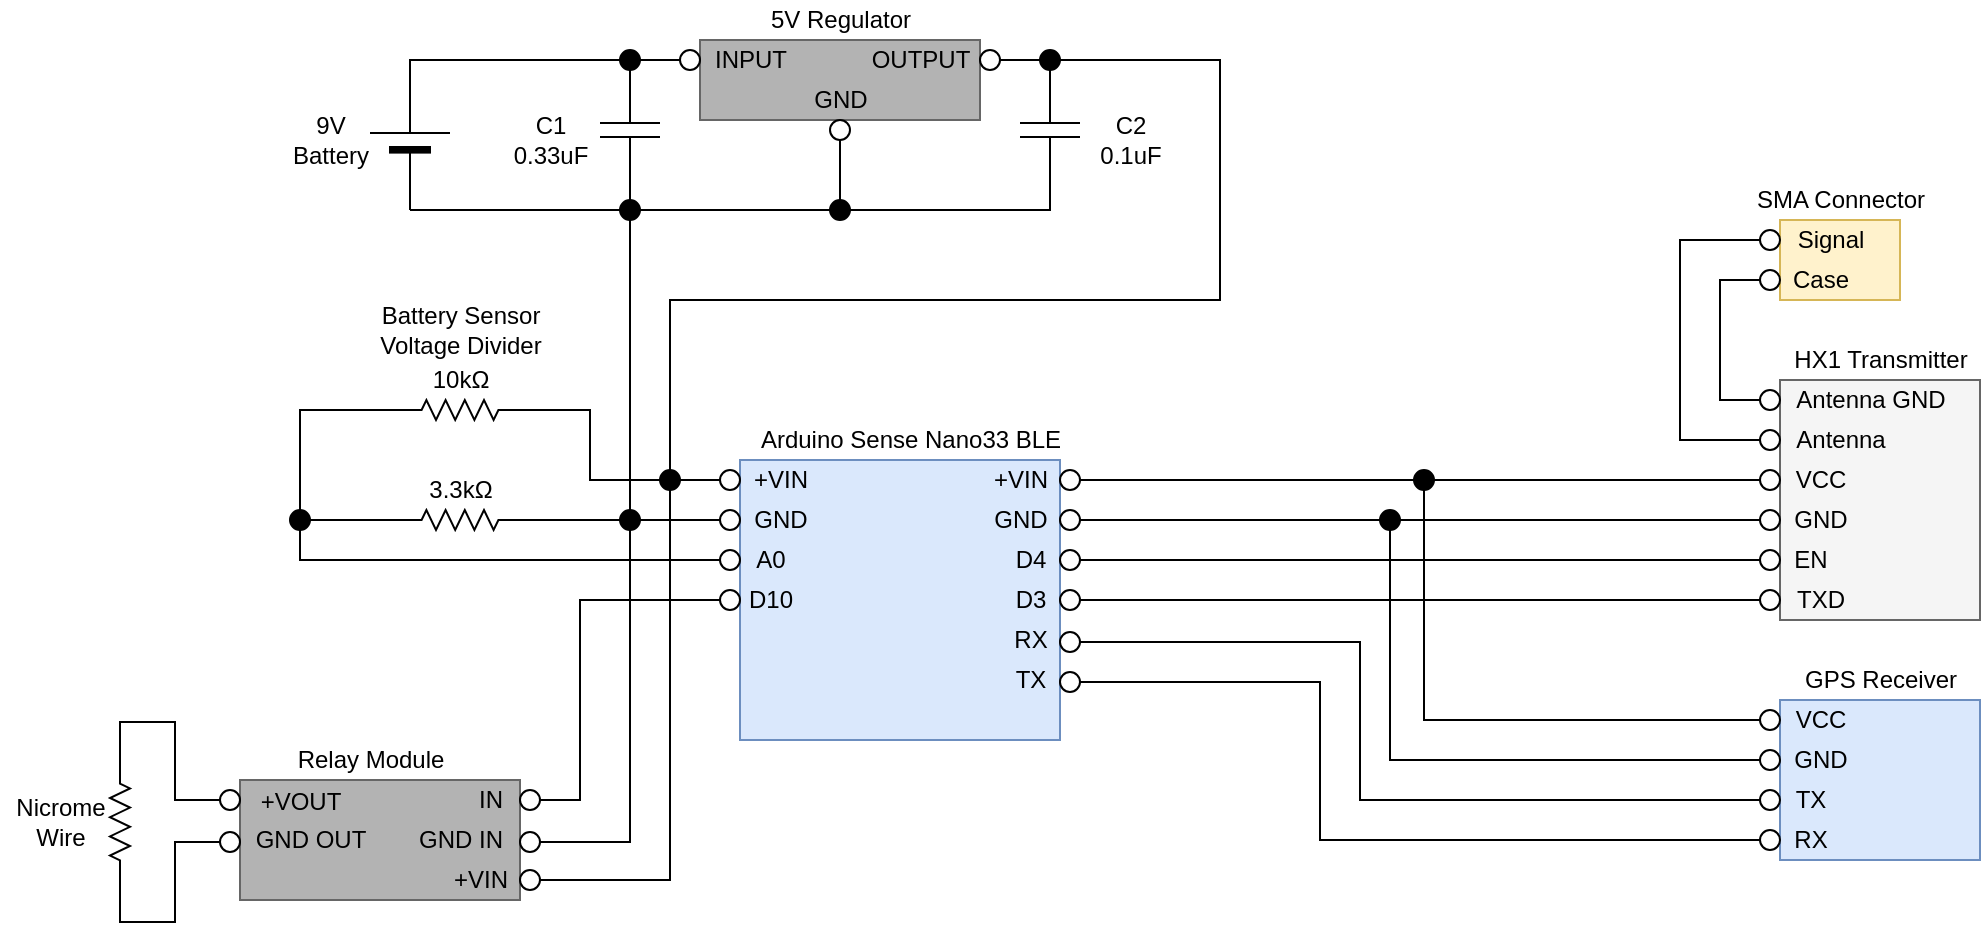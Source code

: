<mxfile version="13.9.9" type="device" pages="2"><diagram id="GUF_xH9AuJ3nF2oxKDkU" name="Arduino Pinout Diagram"><mxGraphModel dx="1426" dy="714" grid="1" gridSize="10" guides="1" tooltips="1" connect="1" arrows="1" fold="1" page="1" pageScale="1" pageWidth="1100" pageHeight="850" math="0" shadow="0"><root><mxCell id="H5tgDj_bL8NIbLLDyo32-0"/><mxCell id="H5tgDj_bL8NIbLLDyo32-1" parent="H5tgDj_bL8NIbLLDyo32-0"/><mxCell id="euFUm9zvhzopwbpW52qo-0" value="" style="whiteSpace=wrap;html=1;fillColor=#dae8fc;strokeColor=#6c8ebf;" parent="H5tgDj_bL8NIbLLDyo32-1" vertex="1"><mxGeometry x="420" y="280" width="160" height="140" as="geometry"/></mxCell><mxCell id="euFUm9zvhzopwbpW52qo-1" value="Arduino Sense Nano33 BLE" style="text;html=1;align=center;verticalAlign=middle;resizable=0;points=[];autosize=1;" parent="H5tgDj_bL8NIbLLDyo32-1" vertex="1"><mxGeometry x="420" y="260" width="170" height="20" as="geometry"/></mxCell><mxCell id="euFUm9zvhzopwbpW52qo-2" value="+VIN" style="text;html=1;align=center;verticalAlign=middle;resizable=0;points=[];autosize=1;" parent="H5tgDj_bL8NIbLLDyo32-1" vertex="1"><mxGeometry x="420" y="280" width="40" height="20" as="geometry"/></mxCell><mxCell id="euFUm9zvhzopwbpW52qo-3" value="" style="ellipse;whiteSpace=wrap;html=1;fillColor=none;" parent="H5tgDj_bL8NIbLLDyo32-1" vertex="1"><mxGeometry x="410" y="285" width="10" height="10" as="geometry"/></mxCell><mxCell id="euFUm9zvhzopwbpW52qo-4" value="GND" style="text;html=1;align=center;verticalAlign=middle;resizable=0;points=[];autosize=1;" parent="H5tgDj_bL8NIbLLDyo32-1" vertex="1"><mxGeometry x="420" y="300" width="40" height="20" as="geometry"/></mxCell><mxCell id="euFUm9zvhzopwbpW52qo-5" value="" style="ellipse;whiteSpace=wrap;html=1;fillColor=none;" parent="H5tgDj_bL8NIbLLDyo32-1" vertex="1"><mxGeometry x="410" y="305" width="10" height="10" as="geometry"/></mxCell><mxCell id="j-Q5GmbLtpDKPdYsWNEE-0" value="" style="whiteSpace=wrap;html=1;strokeColor=#666666;fontColor=#333333;fillColor=#B3B3B3;" parent="H5tgDj_bL8NIbLLDyo32-1" vertex="1"><mxGeometry x="400" y="70" width="140" height="40" as="geometry"/></mxCell><mxCell id="j-Q5GmbLtpDKPdYsWNEE-1" value="OUTPUT" style="text;html=1;align=center;verticalAlign=middle;resizable=0;points=[];autosize=1;" parent="H5tgDj_bL8NIbLLDyo32-1" vertex="1"><mxGeometry x="480" y="70" width="60" height="20" as="geometry"/></mxCell><mxCell id="j-Q5GmbLtpDKPdYsWNEE-2" value="GND" style="text;html=1;align=center;verticalAlign=middle;resizable=0;points=[];autosize=1;" parent="H5tgDj_bL8NIbLLDyo32-1" vertex="1"><mxGeometry x="450" y="90" width="40" height="20" as="geometry"/></mxCell><mxCell id="j-Q5GmbLtpDKPdYsWNEE-3" value="INPUT" style="text;html=1;align=center;verticalAlign=middle;resizable=0;points=[];autosize=1;" parent="H5tgDj_bL8NIbLLDyo32-1" vertex="1"><mxGeometry x="400" y="70" width="50" height="20" as="geometry"/></mxCell><mxCell id="j-Q5GmbLtpDKPdYsWNEE-4" value="" style="ellipse;whiteSpace=wrap;html=1;fillColor=none;" parent="H5tgDj_bL8NIbLLDyo32-1" vertex="1"><mxGeometry x="390" y="75" width="10" height="10" as="geometry"/></mxCell><mxCell id="j-Q5GmbLtpDKPdYsWNEE-21" style="edgeStyle=orthogonalEdgeStyle;orthogonalLoop=1;jettySize=auto;html=1;exitX=0.5;exitY=1;exitDx=0;exitDy=0;entryX=0.5;entryY=0;entryDx=0;entryDy=0;endArrow=none;endFill=0;" parent="H5tgDj_bL8NIbLLDyo32-1" source="j-Q5GmbLtpDKPdYsWNEE-5" target="j-Q5GmbLtpDKPdYsWNEE-18" edge="1"><mxGeometry relative="1" as="geometry"/></mxCell><mxCell id="j-Q5GmbLtpDKPdYsWNEE-5" value="" style="ellipse;whiteSpace=wrap;html=1;fillColor=none;" parent="H5tgDj_bL8NIbLLDyo32-1" vertex="1"><mxGeometry x="465" y="110" width="10" height="10" as="geometry"/></mxCell><mxCell id="j-Q5GmbLtpDKPdYsWNEE-15" style="edgeStyle=orthogonalEdgeStyle;orthogonalLoop=1;jettySize=auto;html=1;exitX=1;exitY=0.5;exitDx=0;exitDy=0;entryX=0;entryY=0.5;entryDx=0;entryDy=0;endArrow=none;endFill=0;" parent="H5tgDj_bL8NIbLLDyo32-1" source="j-Q5GmbLtpDKPdYsWNEE-6" target="j-Q5GmbLtpDKPdYsWNEE-14" edge="1"><mxGeometry relative="1" as="geometry"/></mxCell><mxCell id="j-Q5GmbLtpDKPdYsWNEE-6" value="" style="ellipse;whiteSpace=wrap;html=1;fillColor=none;" parent="H5tgDj_bL8NIbLLDyo32-1" vertex="1"><mxGeometry x="540" y="75" width="10" height="10" as="geometry"/></mxCell><mxCell id="j-Q5GmbLtpDKPdYsWNEE-7" value="5V Regulator" style="text;html=1;align=center;verticalAlign=middle;resizable=0;points=[];autosize=1;" parent="H5tgDj_bL8NIbLLDyo32-1" vertex="1"><mxGeometry x="425" y="50" width="90" height="20" as="geometry"/></mxCell><mxCell id="j-Q5GmbLtpDKPdYsWNEE-19" style="edgeStyle=orthogonalEdgeStyle;orthogonalLoop=1;jettySize=auto;html=1;exitX=0;exitY=0.5;exitDx=0;exitDy=0;exitPerimeter=0;entryX=0;entryY=0.5;entryDx=0;entryDy=0;endArrow=none;endFill=0;" parent="H5tgDj_bL8NIbLLDyo32-1" source="j-Q5GmbLtpDKPdYsWNEE-26" target="j-Q5GmbLtpDKPdYsWNEE-18" edge="1"><mxGeometry relative="1" as="geometry"><Array as="points"><mxPoint x="365" y="155"/></Array></mxGeometry></mxCell><mxCell id="j-Q5GmbLtpDKPdYsWNEE-8" value="" style="pointerEvents=1;verticalLabelPosition=bottom;shadow=0;dashed=0;align=center;html=1;verticalAlign=top;shape=mxgraph.electrical.capacitors.capacitor_1;fillColor=#000000;rotation=-90;" parent="H5tgDj_bL8NIbLLDyo32-1" vertex="1"><mxGeometry x="330" y="100" width="70" height="30" as="geometry"/></mxCell><mxCell id="j-Q5GmbLtpDKPdYsWNEE-11" style="edgeStyle=orthogonalEdgeStyle;orthogonalLoop=1;jettySize=auto;html=1;entryX=0;entryY=0.5;entryDx=0;entryDy=0;endArrow=none;endFill=0;" parent="H5tgDj_bL8NIbLLDyo32-1" source="j-Q5GmbLtpDKPdYsWNEE-9" target="j-Q5GmbLtpDKPdYsWNEE-4" edge="1"><mxGeometry relative="1" as="geometry"/></mxCell><mxCell id="j-Q5GmbLtpDKPdYsWNEE-9" value="" style="ellipse;whiteSpace=wrap;html=1;fillColor=#000000;" parent="H5tgDj_bL8NIbLLDyo32-1" vertex="1"><mxGeometry x="360" y="75" width="10" height="10" as="geometry"/></mxCell><mxCell id="j-Q5GmbLtpDKPdYsWNEE-20" style="edgeStyle=orthogonalEdgeStyle;orthogonalLoop=1;jettySize=auto;html=1;exitX=0;exitY=0.5;exitDx=0;exitDy=0;exitPerimeter=0;entryX=1;entryY=0.5;entryDx=0;entryDy=0;endArrow=none;endFill=0;rounded=0;" parent="H5tgDj_bL8NIbLLDyo32-1" source="j-Q5GmbLtpDKPdYsWNEE-13" target="j-Q5GmbLtpDKPdYsWNEE-18" edge="1"><mxGeometry relative="1" as="geometry"><Array as="points"><mxPoint x="575" y="155"/></Array></mxGeometry></mxCell><mxCell id="j-Q5GmbLtpDKPdYsWNEE-13" value="" style="pointerEvents=1;verticalLabelPosition=bottom;shadow=0;dashed=0;align=center;html=1;verticalAlign=top;shape=mxgraph.electrical.capacitors.capacitor_1;fillColor=#000000;rotation=-90;" parent="H5tgDj_bL8NIbLLDyo32-1" vertex="1"><mxGeometry x="540" y="100" width="70" height="30" as="geometry"/></mxCell><mxCell id="j-Q5GmbLtpDKPdYsWNEE-14" value="" style="ellipse;whiteSpace=wrap;html=1;fillColor=#000000;" parent="H5tgDj_bL8NIbLLDyo32-1" vertex="1"><mxGeometry x="570" y="75" width="10" height="10" as="geometry"/></mxCell><mxCell id="j-Q5GmbLtpDKPdYsWNEE-18" value="" style="ellipse;whiteSpace=wrap;html=1;fillColor=#000000;" parent="H5tgDj_bL8NIbLLDyo32-1" vertex="1"><mxGeometry x="465" y="150" width="10" height="10" as="geometry"/></mxCell><mxCell id="j-Q5GmbLtpDKPdYsWNEE-22" value="C1&lt;br&gt;0.33uF" style="text;html=1;align=center;verticalAlign=middle;resizable=0;points=[];autosize=1;" parent="H5tgDj_bL8NIbLLDyo32-1" vertex="1"><mxGeometry x="300" y="105" width="50" height="30" as="geometry"/></mxCell><mxCell id="j-Q5GmbLtpDKPdYsWNEE-23" value="C2&lt;br&gt;0.1uF" style="text;html=1;align=center;verticalAlign=middle;resizable=0;points=[];autosize=1;" parent="H5tgDj_bL8NIbLLDyo32-1" vertex="1"><mxGeometry x="590" y="105" width="50" height="30" as="geometry"/></mxCell><mxCell id="j-Q5GmbLtpDKPdYsWNEE-28" style="edgeStyle=orthogonalEdgeStyle;orthogonalLoop=1;jettySize=auto;html=1;exitX=0;exitY=0.5;exitDx=0;exitDy=0;exitPerimeter=0;entryX=0;entryY=0.5;entryDx=0;entryDy=0;endArrow=none;endFill=0;rounded=0;" parent="H5tgDj_bL8NIbLLDyo32-1" source="j-Q5GmbLtpDKPdYsWNEE-25" target="j-Q5GmbLtpDKPdYsWNEE-26" edge="1"><mxGeometry relative="1" as="geometry"><Array as="points"><mxPoint x="290" y="155"/><mxPoint x="290" y="155"/></Array></mxGeometry></mxCell><mxCell id="j-Q5GmbLtpDKPdYsWNEE-29" style="edgeStyle=orthogonalEdgeStyle;orthogonalLoop=1;jettySize=auto;html=1;exitX=1;exitY=0.5;exitDx=0;exitDy=0;exitPerimeter=0;entryX=0;entryY=0.5;entryDx=0;entryDy=0;endArrow=none;endFill=0;rounded=0;" parent="H5tgDj_bL8NIbLLDyo32-1" source="j-Q5GmbLtpDKPdYsWNEE-25" target="j-Q5GmbLtpDKPdYsWNEE-9" edge="1"><mxGeometry relative="1" as="geometry"><Array as="points"><mxPoint x="255" y="80"/></Array></mxGeometry></mxCell><mxCell id="j-Q5GmbLtpDKPdYsWNEE-25" value="" style="verticalLabelPosition=bottom;shadow=0;dashed=0;align=center;fillColor=#000000;html=1;verticalAlign=top;strokeWidth=1;shape=mxgraph.electrical.miscellaneous.monocell_battery;rotation=-90;" parent="H5tgDj_bL8NIbLLDyo32-1" vertex="1"><mxGeometry x="220" y="100" width="70" height="40" as="geometry"/></mxCell><mxCell id="j-Q5GmbLtpDKPdYsWNEE-33" style="edgeStyle=orthogonalEdgeStyle;orthogonalLoop=1;jettySize=auto;html=1;exitX=0.5;exitY=1;exitDx=0;exitDy=0;entryX=0;entryY=0.5;entryDx=0;entryDy=0;endArrow=none;endFill=0;rounded=0;" parent="H5tgDj_bL8NIbLLDyo32-1" source="j-Q5GmbLtpDKPdYsWNEE-133" target="euFUm9zvhzopwbpW52qo-5" edge="1"><mxGeometry relative="1" as="geometry"><Array as="points"><mxPoint x="365" y="310"/></Array></mxGeometry></mxCell><mxCell id="j-Q5GmbLtpDKPdYsWNEE-26" value="" style="ellipse;whiteSpace=wrap;html=1;fillColor=#000000;" parent="H5tgDj_bL8NIbLLDyo32-1" vertex="1"><mxGeometry x="360" y="150" width="10" height="10" as="geometry"/></mxCell><mxCell id="j-Q5GmbLtpDKPdYsWNEE-27" style="edgeStyle=orthogonalEdgeStyle;orthogonalLoop=1;jettySize=auto;html=1;exitX=0;exitY=0.5;exitDx=0;exitDy=0;exitPerimeter=0;entryX=0.5;entryY=0;entryDx=0;entryDy=0;endArrow=none;endFill=0;" parent="H5tgDj_bL8NIbLLDyo32-1" source="j-Q5GmbLtpDKPdYsWNEE-8" target="j-Q5GmbLtpDKPdYsWNEE-26" edge="1"><mxGeometry relative="1" as="geometry"><mxPoint x="365" y="150" as="sourcePoint"/><mxPoint x="465.0" y="155" as="targetPoint"/><Array as="points"/></mxGeometry></mxCell><mxCell id="j-Q5GmbLtpDKPdYsWNEE-30" value="9V &lt;br&gt;Battery" style="text;html=1;align=center;verticalAlign=middle;resizable=0;points=[];autosize=1;" parent="H5tgDj_bL8NIbLLDyo32-1" vertex="1"><mxGeometry x="190" y="105" width="50" height="30" as="geometry"/></mxCell><mxCell id="j-Q5GmbLtpDKPdYsWNEE-34" value="" style="whiteSpace=wrap;html=1;fillColor=#f5f5f5;strokeColor=#666666;fontColor=#333333;" parent="H5tgDj_bL8NIbLLDyo32-1" vertex="1"><mxGeometry x="940" y="240" width="100" height="120" as="geometry"/></mxCell><mxCell id="j-Q5GmbLtpDKPdYsWNEE-35" value="Antenna GND" style="text;html=1;align=center;verticalAlign=middle;resizable=0;points=[];autosize=1;" parent="H5tgDj_bL8NIbLLDyo32-1" vertex="1"><mxGeometry x="940" y="240" width="90" height="20" as="geometry"/></mxCell><mxCell id="j-Q5GmbLtpDKPdYsWNEE-36" value="Antenna" style="text;html=1;align=center;verticalAlign=middle;resizable=0;points=[];autosize=1;" parent="H5tgDj_bL8NIbLLDyo32-1" vertex="1"><mxGeometry x="940" y="260" width="60" height="20" as="geometry"/></mxCell><mxCell id="j-Q5GmbLtpDKPdYsWNEE-37" value="VCC" style="text;html=1;align=center;verticalAlign=middle;resizable=0;points=[];autosize=1;" parent="H5tgDj_bL8NIbLLDyo32-1" vertex="1"><mxGeometry x="940" y="280" width="40" height="20" as="geometry"/></mxCell><mxCell id="j-Q5GmbLtpDKPdYsWNEE-38" value="GND" style="text;html=1;align=center;verticalAlign=middle;resizable=0;points=[];autosize=1;" parent="H5tgDj_bL8NIbLLDyo32-1" vertex="1"><mxGeometry x="940" y="300" width="40" height="20" as="geometry"/></mxCell><mxCell id="j-Q5GmbLtpDKPdYsWNEE-39" value="EN" style="text;html=1;align=center;verticalAlign=middle;resizable=0;points=[];autosize=1;" parent="H5tgDj_bL8NIbLLDyo32-1" vertex="1"><mxGeometry x="940" y="320" width="30" height="20" as="geometry"/></mxCell><mxCell id="j-Q5GmbLtpDKPdYsWNEE-40" value="TXD" style="text;html=1;align=center;verticalAlign=middle;resizable=0;points=[];autosize=1;" parent="H5tgDj_bL8NIbLLDyo32-1" vertex="1"><mxGeometry x="940" y="340" width="40" height="20" as="geometry"/></mxCell><mxCell id="j-Q5GmbLtpDKPdYsWNEE-74" style="edgeStyle=orthogonalEdgeStyle;rounded=0;sketch=0;orthogonalLoop=1;jettySize=auto;html=1;exitX=0;exitY=0.5;exitDx=0;exitDy=0;entryX=0;entryY=0.5;entryDx=0;entryDy=0;endArrow=none;endFill=0;strokeColor=#000000;" parent="H5tgDj_bL8NIbLLDyo32-1" source="j-Q5GmbLtpDKPdYsWNEE-41" target="j-Q5GmbLtpDKPdYsWNEE-71" edge="1"><mxGeometry relative="1" as="geometry"/></mxCell><mxCell id="j-Q5GmbLtpDKPdYsWNEE-41" value="" style="ellipse;whiteSpace=wrap;html=1;fillColor=none;" parent="H5tgDj_bL8NIbLLDyo32-1" vertex="1"><mxGeometry x="930" y="245" width="10" height="10" as="geometry"/></mxCell><mxCell id="j-Q5GmbLtpDKPdYsWNEE-75" style="edgeStyle=orthogonalEdgeStyle;rounded=0;sketch=0;orthogonalLoop=1;jettySize=auto;html=1;exitX=0;exitY=0.5;exitDx=0;exitDy=0;entryX=0;entryY=0.5;entryDx=0;entryDy=0;endArrow=none;endFill=0;strokeColor=#000000;" parent="H5tgDj_bL8NIbLLDyo32-1" source="j-Q5GmbLtpDKPdYsWNEE-42" target="j-Q5GmbLtpDKPdYsWNEE-70" edge="1"><mxGeometry relative="1" as="geometry"><Array as="points"><mxPoint x="890" y="270"/><mxPoint x="890" y="170"/></Array></mxGeometry></mxCell><mxCell id="j-Q5GmbLtpDKPdYsWNEE-42" value="" style="ellipse;whiteSpace=wrap;html=1;fillColor=none;" parent="H5tgDj_bL8NIbLLDyo32-1" vertex="1"><mxGeometry x="930" y="265" width="10" height="10" as="geometry"/></mxCell><mxCell id="j-Q5GmbLtpDKPdYsWNEE-43" value="" style="ellipse;whiteSpace=wrap;html=1;fillColor=none;" parent="H5tgDj_bL8NIbLLDyo32-1" vertex="1"><mxGeometry x="930" y="285" width="10" height="10" as="geometry"/></mxCell><mxCell id="j-Q5GmbLtpDKPdYsWNEE-44" value="" style="ellipse;whiteSpace=wrap;html=1;fillColor=none;" parent="H5tgDj_bL8NIbLLDyo32-1" vertex="1"><mxGeometry x="930" y="305" width="10" height="10" as="geometry"/></mxCell><mxCell id="j-Q5GmbLtpDKPdYsWNEE-45" value="" style="ellipse;whiteSpace=wrap;html=1;fillColor=none;" parent="H5tgDj_bL8NIbLLDyo32-1" vertex="1"><mxGeometry x="930" y="325" width="10" height="10" as="geometry"/></mxCell><mxCell id="j-Q5GmbLtpDKPdYsWNEE-46" value="" style="ellipse;whiteSpace=wrap;html=1;fillColor=none;" parent="H5tgDj_bL8NIbLLDyo32-1" vertex="1"><mxGeometry x="930" y="345" width="10" height="10" as="geometry"/></mxCell><mxCell id="j-Q5GmbLtpDKPdYsWNEE-47" value="GND" style="text;html=1;align=center;verticalAlign=middle;resizable=0;points=[];autosize=1;" parent="H5tgDj_bL8NIbLLDyo32-1" vertex="1"><mxGeometry x="540" y="300" width="40" height="20" as="geometry"/></mxCell><mxCell id="j-Q5GmbLtpDKPdYsWNEE-48" value="+VIN" style="text;html=1;align=center;verticalAlign=middle;resizable=0;points=[];autosize=1;" parent="H5tgDj_bL8NIbLLDyo32-1" vertex="1"><mxGeometry x="540" y="280" width="40" height="20" as="geometry"/></mxCell><mxCell id="j-Q5GmbLtpDKPdYsWNEE-56" style="edgeStyle=orthogonalEdgeStyle;rounded=0;sketch=0;orthogonalLoop=1;jettySize=auto;html=1;exitX=1;exitY=0.5;exitDx=0;exitDy=0;entryX=0;entryY=0.5;entryDx=0;entryDy=0;endArrow=none;endFill=0;strokeColor=#000000;" parent="H5tgDj_bL8NIbLLDyo32-1" source="j-Q5GmbLtpDKPdYsWNEE-90" target="j-Q5GmbLtpDKPdYsWNEE-43" edge="1"><mxGeometry relative="1" as="geometry"/></mxCell><mxCell id="j-Q5GmbLtpDKPdYsWNEE-53" value="" style="ellipse;whiteSpace=wrap;html=1;fillColor=none;" parent="H5tgDj_bL8NIbLLDyo32-1" vertex="1"><mxGeometry x="580" y="285" width="10" height="10" as="geometry"/></mxCell><mxCell id="j-Q5GmbLtpDKPdYsWNEE-55" style="edgeStyle=orthogonalEdgeStyle;rounded=0;sketch=0;orthogonalLoop=1;jettySize=auto;html=1;exitX=1;exitY=0.5;exitDx=0;exitDy=0;entryX=0;entryY=0.5;entryDx=0;entryDy=0;strokeColor=#000000;endArrow=none;endFill=0;" parent="H5tgDj_bL8NIbLLDyo32-1" source="j-Q5GmbLtpDKPdYsWNEE-93" target="j-Q5GmbLtpDKPdYsWNEE-44" edge="1"><mxGeometry relative="1" as="geometry"><Array as="points"><mxPoint x="840" y="310"/><mxPoint x="840" y="310"/></Array></mxGeometry></mxCell><mxCell id="j-Q5GmbLtpDKPdYsWNEE-54" value="" style="ellipse;whiteSpace=wrap;html=1;fillColor=none;" parent="H5tgDj_bL8NIbLLDyo32-1" vertex="1"><mxGeometry x="580" y="305" width="10" height="10" as="geometry"/></mxCell><mxCell id="j-Q5GmbLtpDKPdYsWNEE-57" value="D4" style="text;html=1;align=center;verticalAlign=middle;resizable=0;points=[];autosize=1;" parent="H5tgDj_bL8NIbLLDyo32-1" vertex="1"><mxGeometry x="550" y="320" width="30" height="20" as="geometry"/></mxCell><mxCell id="j-Q5GmbLtpDKPdYsWNEE-58" value="D3" style="text;html=1;align=center;verticalAlign=middle;resizable=0;points=[];autosize=1;" parent="H5tgDj_bL8NIbLLDyo32-1" vertex="1"><mxGeometry x="550" y="340" width="30" height="20" as="geometry"/></mxCell><mxCell id="j-Q5GmbLtpDKPdYsWNEE-65" style="edgeStyle=orthogonalEdgeStyle;rounded=0;sketch=0;orthogonalLoop=1;jettySize=auto;html=1;exitX=1;exitY=0.5;exitDx=0;exitDy=0;entryX=0;entryY=0.5;entryDx=0;entryDy=0;endArrow=none;endFill=0;strokeColor=#000000;" parent="H5tgDj_bL8NIbLLDyo32-1" source="j-Q5GmbLtpDKPdYsWNEE-59" target="j-Q5GmbLtpDKPdYsWNEE-45" edge="1"><mxGeometry relative="1" as="geometry"/></mxCell><mxCell id="j-Q5GmbLtpDKPdYsWNEE-59" value="" style="ellipse;whiteSpace=wrap;html=1;fillColor=none;" parent="H5tgDj_bL8NIbLLDyo32-1" vertex="1"><mxGeometry x="580" y="325" width="10" height="10" as="geometry"/></mxCell><mxCell id="j-Q5GmbLtpDKPdYsWNEE-66" style="edgeStyle=orthogonalEdgeStyle;rounded=0;sketch=0;orthogonalLoop=1;jettySize=auto;html=1;exitX=1;exitY=0.5;exitDx=0;exitDy=0;entryX=0;entryY=0.5;entryDx=0;entryDy=0;endArrow=none;endFill=0;strokeColor=#000000;" parent="H5tgDj_bL8NIbLLDyo32-1" source="j-Q5GmbLtpDKPdYsWNEE-60" target="j-Q5GmbLtpDKPdYsWNEE-46" edge="1"><mxGeometry relative="1" as="geometry"/></mxCell><mxCell id="j-Q5GmbLtpDKPdYsWNEE-60" value="" style="ellipse;whiteSpace=wrap;html=1;fillColor=none;" parent="H5tgDj_bL8NIbLLDyo32-1" vertex="1"><mxGeometry x="580" y="345" width="10" height="10" as="geometry"/></mxCell><mxCell id="j-Q5GmbLtpDKPdYsWNEE-67" value="" style="whiteSpace=wrap;html=1;fillColor=#fff2cc;strokeColor=#d6b656;" parent="H5tgDj_bL8NIbLLDyo32-1" vertex="1"><mxGeometry x="940" y="160" width="60" height="40" as="geometry"/></mxCell><mxCell id="j-Q5GmbLtpDKPdYsWNEE-68" value="Case" style="text;html=1;align=center;verticalAlign=middle;resizable=0;points=[];autosize=1;" parent="H5tgDj_bL8NIbLLDyo32-1" vertex="1"><mxGeometry x="940" y="180" width="40" height="20" as="geometry"/></mxCell><mxCell id="j-Q5GmbLtpDKPdYsWNEE-69" value="Signal" style="text;html=1;align=center;verticalAlign=middle;resizable=0;points=[];autosize=1;" parent="H5tgDj_bL8NIbLLDyo32-1" vertex="1"><mxGeometry x="940" y="160" width="50" height="20" as="geometry"/></mxCell><mxCell id="j-Q5GmbLtpDKPdYsWNEE-70" value="" style="ellipse;whiteSpace=wrap;html=1;fillColor=none;" parent="H5tgDj_bL8NIbLLDyo32-1" vertex="1"><mxGeometry x="930" y="165" width="10" height="10" as="geometry"/></mxCell><mxCell id="j-Q5GmbLtpDKPdYsWNEE-71" value="" style="ellipse;whiteSpace=wrap;html=1;fillColor=none;" parent="H5tgDj_bL8NIbLLDyo32-1" vertex="1"><mxGeometry x="930" y="185" width="10" height="10" as="geometry"/></mxCell><mxCell id="j-Q5GmbLtpDKPdYsWNEE-72" value="SMA Connector" style="text;html=1;align=center;verticalAlign=middle;resizable=0;points=[];autosize=1;" parent="H5tgDj_bL8NIbLLDyo32-1" vertex="1"><mxGeometry x="920" y="140" width="100" height="20" as="geometry"/></mxCell><mxCell id="j-Q5GmbLtpDKPdYsWNEE-73" value="HX1 Transmitter" style="text;html=1;align=center;verticalAlign=middle;resizable=0;points=[];autosize=1;" parent="H5tgDj_bL8NIbLLDyo32-1" vertex="1"><mxGeometry x="940" y="220" width="100" height="20" as="geometry"/></mxCell><mxCell id="j-Q5GmbLtpDKPdYsWNEE-76" value="" style="whiteSpace=wrap;html=1;fillColor=#dae8fc;strokeColor=#6c8ebf;" parent="H5tgDj_bL8NIbLLDyo32-1" vertex="1"><mxGeometry x="940" y="400" width="100" height="80" as="geometry"/></mxCell><mxCell id="j-Q5GmbLtpDKPdYsWNEE-79" value="VCC" style="text;html=1;align=center;verticalAlign=middle;resizable=0;points=[];autosize=1;" parent="H5tgDj_bL8NIbLLDyo32-1" vertex="1"><mxGeometry x="940" y="400" width="40" height="20" as="geometry"/></mxCell><mxCell id="j-Q5GmbLtpDKPdYsWNEE-80" value="GND" style="text;html=1;align=center;verticalAlign=middle;resizable=0;points=[];autosize=1;" parent="H5tgDj_bL8NIbLLDyo32-1" vertex="1"><mxGeometry x="940" y="420" width="40" height="20" as="geometry"/></mxCell><mxCell id="j-Q5GmbLtpDKPdYsWNEE-81" value="TX" style="text;html=1;align=center;verticalAlign=middle;resizable=0;points=[];autosize=1;" parent="H5tgDj_bL8NIbLLDyo32-1" vertex="1"><mxGeometry x="940" y="440" width="30" height="20" as="geometry"/></mxCell><mxCell id="j-Q5GmbLtpDKPdYsWNEE-82" value="RX" style="text;html=1;align=center;verticalAlign=middle;resizable=0;points=[];autosize=1;" parent="H5tgDj_bL8NIbLLDyo32-1" vertex="1"><mxGeometry x="940" y="460" width="30" height="20" as="geometry"/></mxCell><mxCell id="j-Q5GmbLtpDKPdYsWNEE-85" value="" style="ellipse;whiteSpace=wrap;html=1;fillColor=none;" parent="H5tgDj_bL8NIbLLDyo32-1" vertex="1"><mxGeometry x="930" y="405" width="10" height="10" as="geometry"/></mxCell><mxCell id="j-Q5GmbLtpDKPdYsWNEE-86" value="" style="ellipse;whiteSpace=wrap;html=1;fillColor=none;" parent="H5tgDj_bL8NIbLLDyo32-1" vertex="1"><mxGeometry x="930" y="425" width="10" height="10" as="geometry"/></mxCell><mxCell id="j-Q5GmbLtpDKPdYsWNEE-87" value="" style="ellipse;whiteSpace=wrap;html=1;fillColor=none;" parent="H5tgDj_bL8NIbLLDyo32-1" vertex="1"><mxGeometry x="930" y="445" width="10" height="10" as="geometry"/></mxCell><mxCell id="j-Q5GmbLtpDKPdYsWNEE-88" value="" style="ellipse;whiteSpace=wrap;html=1;fillColor=none;" parent="H5tgDj_bL8NIbLLDyo32-1" vertex="1"><mxGeometry x="930" y="465" width="10" height="10" as="geometry"/></mxCell><mxCell id="j-Q5GmbLtpDKPdYsWNEE-89" value="GPS Receiver" style="text;html=1;align=center;verticalAlign=middle;resizable=0;points=[];autosize=1;" parent="H5tgDj_bL8NIbLLDyo32-1" vertex="1"><mxGeometry x="945" y="380" width="90" height="20" as="geometry"/></mxCell><mxCell id="j-Q5GmbLtpDKPdYsWNEE-92" style="edgeStyle=orthogonalEdgeStyle;rounded=0;sketch=0;orthogonalLoop=1;jettySize=auto;html=1;exitX=0.5;exitY=1;exitDx=0;exitDy=0;entryX=0;entryY=0.5;entryDx=0;entryDy=0;endArrow=none;endFill=0;strokeColor=#000000;" parent="H5tgDj_bL8NIbLLDyo32-1" source="j-Q5GmbLtpDKPdYsWNEE-90" target="j-Q5GmbLtpDKPdYsWNEE-85" edge="1"><mxGeometry relative="1" as="geometry"/></mxCell><mxCell id="j-Q5GmbLtpDKPdYsWNEE-90" value="" style="ellipse;whiteSpace=wrap;html=1;fillColor=#000000;" parent="H5tgDj_bL8NIbLLDyo32-1" vertex="1"><mxGeometry x="757" y="285" width="10" height="10" as="geometry"/></mxCell><mxCell id="j-Q5GmbLtpDKPdYsWNEE-91" style="edgeStyle=orthogonalEdgeStyle;rounded=0;sketch=0;orthogonalLoop=1;jettySize=auto;html=1;exitX=1;exitY=0.5;exitDx=0;exitDy=0;entryX=0;entryY=0.5;entryDx=0;entryDy=0;endArrow=none;endFill=0;strokeColor=#000000;" parent="H5tgDj_bL8NIbLLDyo32-1" source="j-Q5GmbLtpDKPdYsWNEE-53" target="j-Q5GmbLtpDKPdYsWNEE-90" edge="1"><mxGeometry relative="1" as="geometry"><mxPoint x="590" y="290" as="sourcePoint"/><mxPoint x="930" y="310" as="targetPoint"/><Array as="points"><mxPoint x="757" y="290"/><mxPoint x="757" y="290"/></Array></mxGeometry></mxCell><mxCell id="j-Q5GmbLtpDKPdYsWNEE-95" style="edgeStyle=orthogonalEdgeStyle;rounded=0;sketch=0;orthogonalLoop=1;jettySize=auto;html=1;exitX=0.5;exitY=1;exitDx=0;exitDy=0;entryX=0;entryY=0.5;entryDx=0;entryDy=0;endArrow=none;endFill=0;strokeColor=#000000;" parent="H5tgDj_bL8NIbLLDyo32-1" source="j-Q5GmbLtpDKPdYsWNEE-93" target="j-Q5GmbLtpDKPdYsWNEE-86" edge="1"><mxGeometry relative="1" as="geometry"/></mxCell><mxCell id="j-Q5GmbLtpDKPdYsWNEE-93" value="" style="ellipse;whiteSpace=wrap;html=1;fillColor=#000000;" parent="H5tgDj_bL8NIbLLDyo32-1" vertex="1"><mxGeometry x="740" y="305" width="10" height="10" as="geometry"/></mxCell><mxCell id="j-Q5GmbLtpDKPdYsWNEE-94" style="edgeStyle=orthogonalEdgeStyle;rounded=0;sketch=0;orthogonalLoop=1;jettySize=auto;html=1;exitX=1;exitY=0.5;exitDx=0;exitDy=0;entryX=0;entryY=0.5;entryDx=0;entryDy=0;strokeColor=#000000;endArrow=none;endFill=0;" parent="H5tgDj_bL8NIbLLDyo32-1" source="j-Q5GmbLtpDKPdYsWNEE-54" target="j-Q5GmbLtpDKPdYsWNEE-93" edge="1"><mxGeometry relative="1" as="geometry"><mxPoint x="590" y="330" as="sourcePoint"/><mxPoint x="930" y="330" as="targetPoint"/><Array as="points"/></mxGeometry></mxCell><mxCell id="j-Q5GmbLtpDKPdYsWNEE-96" value="RX" style="text;html=1;align=center;verticalAlign=middle;resizable=0;points=[];autosize=1;" parent="H5tgDj_bL8NIbLLDyo32-1" vertex="1"><mxGeometry x="550" y="360" width="30" height="20" as="geometry"/></mxCell><mxCell id="j-Q5GmbLtpDKPdYsWNEE-97" value="TX" style="text;html=1;align=center;verticalAlign=middle;resizable=0;points=[];autosize=1;" parent="H5tgDj_bL8NIbLLDyo32-1" vertex="1"><mxGeometry x="550" y="380" width="30" height="20" as="geometry"/></mxCell><mxCell id="j-Q5GmbLtpDKPdYsWNEE-100" style="edgeStyle=orthogonalEdgeStyle;rounded=0;sketch=0;orthogonalLoop=1;jettySize=auto;html=1;exitX=1;exitY=0.5;exitDx=0;exitDy=0;entryX=0;entryY=0.5;entryDx=0;entryDy=0;endArrow=none;endFill=0;strokeColor=#000000;" parent="H5tgDj_bL8NIbLLDyo32-1" source="j-Q5GmbLtpDKPdYsWNEE-98" target="j-Q5GmbLtpDKPdYsWNEE-87" edge="1"><mxGeometry relative="1" as="geometry"><Array as="points"><mxPoint x="730" y="371"/><mxPoint x="730" y="450"/></Array></mxGeometry></mxCell><mxCell id="j-Q5GmbLtpDKPdYsWNEE-98" value="" style="ellipse;whiteSpace=wrap;html=1;fillColor=none;" parent="H5tgDj_bL8NIbLLDyo32-1" vertex="1"><mxGeometry x="580" y="366" width="10" height="10" as="geometry"/></mxCell><mxCell id="j-Q5GmbLtpDKPdYsWNEE-101" style="edgeStyle=orthogonalEdgeStyle;rounded=0;sketch=0;orthogonalLoop=1;jettySize=auto;html=1;exitX=1;exitY=0.5;exitDx=0;exitDy=0;entryX=0;entryY=0.5;entryDx=0;entryDy=0;endArrow=none;endFill=0;strokeColor=#000000;" parent="H5tgDj_bL8NIbLLDyo32-1" source="j-Q5GmbLtpDKPdYsWNEE-99" target="j-Q5GmbLtpDKPdYsWNEE-88" edge="1"><mxGeometry relative="1" as="geometry"><Array as="points"><mxPoint x="710" y="391"/><mxPoint x="710" y="470"/></Array></mxGeometry></mxCell><mxCell id="j-Q5GmbLtpDKPdYsWNEE-99" value="" style="ellipse;whiteSpace=wrap;html=1;fillColor=none;" parent="H5tgDj_bL8NIbLLDyo32-1" vertex="1"><mxGeometry x="580" y="386" width="10" height="10" as="geometry"/></mxCell><mxCell id="j-Q5GmbLtpDKPdYsWNEE-102" value="" style="whiteSpace=wrap;html=1;strokeColor=#666666;fontColor=#333333;fillColor=#B3B3B3;" parent="H5tgDj_bL8NIbLLDyo32-1" vertex="1"><mxGeometry x="170" y="440" width="140" height="60" as="geometry"/></mxCell><mxCell id="j-Q5GmbLtpDKPdYsWNEE-103" value="Relay Module" style="text;html=1;align=center;verticalAlign=middle;resizable=0;points=[];autosize=1;" parent="H5tgDj_bL8NIbLLDyo32-1" vertex="1"><mxGeometry x="190" y="420" width="90" height="20" as="geometry"/></mxCell><mxCell id="j-Q5GmbLtpDKPdYsWNEE-104" value="IN" style="text;html=1;align=center;verticalAlign=middle;resizable=0;points=[];autosize=1;" parent="H5tgDj_bL8NIbLLDyo32-1" vertex="1"><mxGeometry x="280" y="440" width="30" height="20" as="geometry"/></mxCell><mxCell id="j-Q5GmbLtpDKPdYsWNEE-137" style="edgeStyle=orthogonalEdgeStyle;rounded=0;sketch=0;orthogonalLoop=1;jettySize=auto;html=1;exitX=1;exitY=0.5;exitDx=0;exitDy=0;entryX=0;entryY=0.5;entryDx=0;entryDy=0;endArrow=none;endFill=0;strokeColor=#000000;" parent="H5tgDj_bL8NIbLLDyo32-1" source="j-Q5GmbLtpDKPdYsWNEE-105" target="j-Q5GmbLtpDKPdYsWNEE-113" edge="1"><mxGeometry relative="1" as="geometry"><Array as="points"><mxPoint x="340" y="450"/><mxPoint x="340" y="350"/></Array></mxGeometry></mxCell><mxCell id="j-Q5GmbLtpDKPdYsWNEE-105" value="" style="ellipse;whiteSpace=wrap;html=1;fillColor=none;" parent="H5tgDj_bL8NIbLLDyo32-1" vertex="1"><mxGeometry x="310" y="445" width="10" height="10" as="geometry"/></mxCell><mxCell id="j-Q5GmbLtpDKPdYsWNEE-110" value="A0" style="text;html=1;align=center;verticalAlign=middle;resizable=0;points=[];autosize=1;" parent="H5tgDj_bL8NIbLLDyo32-1" vertex="1"><mxGeometry x="420" y="320" width="30" height="20" as="geometry"/></mxCell><mxCell id="j-Q5GmbLtpDKPdYsWNEE-111" value="" style="ellipse;whiteSpace=wrap;html=1;fillColor=none;" parent="H5tgDj_bL8NIbLLDyo32-1" vertex="1"><mxGeometry x="410" y="325" width="10" height="10" as="geometry"/></mxCell><mxCell id="j-Q5GmbLtpDKPdYsWNEE-112" value="D10" style="text;html=1;align=center;verticalAlign=middle;resizable=0;points=[];autosize=1;" parent="H5tgDj_bL8NIbLLDyo32-1" vertex="1"><mxGeometry x="415" y="340" width="40" height="20" as="geometry"/></mxCell><mxCell id="j-Q5GmbLtpDKPdYsWNEE-113" value="" style="ellipse;whiteSpace=wrap;html=1;fillColor=none;" parent="H5tgDj_bL8NIbLLDyo32-1" vertex="1"><mxGeometry x="410" y="345" width="10" height="10" as="geometry"/></mxCell><mxCell id="j-Q5GmbLtpDKPdYsWNEE-119" value="GND IN" style="text;html=1;align=center;verticalAlign=middle;resizable=0;points=[];autosize=1;" parent="H5tgDj_bL8NIbLLDyo32-1" vertex="1"><mxGeometry x="250" y="460" width="60" height="20" as="geometry"/></mxCell><mxCell id="j-Q5GmbLtpDKPdYsWNEE-120" value="+VIN" style="text;html=1;align=center;verticalAlign=middle;resizable=0;points=[];autosize=1;" parent="H5tgDj_bL8NIbLLDyo32-1" vertex="1"><mxGeometry x="270" y="480" width="40" height="20" as="geometry"/></mxCell><mxCell id="j-Q5GmbLtpDKPdYsWNEE-136" style="edgeStyle=orthogonalEdgeStyle;rounded=0;sketch=0;orthogonalLoop=1;jettySize=auto;html=1;exitX=1;exitY=0.5;exitDx=0;exitDy=0;entryX=0.5;entryY=1;entryDx=0;entryDy=0;endArrow=none;endFill=0;strokeColor=#000000;" parent="H5tgDj_bL8NIbLLDyo32-1" source="j-Q5GmbLtpDKPdYsWNEE-121" target="j-Q5GmbLtpDKPdYsWNEE-133" edge="1"><mxGeometry relative="1" as="geometry"/></mxCell><mxCell id="j-Q5GmbLtpDKPdYsWNEE-121" value="" style="ellipse;whiteSpace=wrap;html=1;fillColor=none;" parent="H5tgDj_bL8NIbLLDyo32-1" vertex="1"><mxGeometry x="310" y="466" width="10" height="10" as="geometry"/></mxCell><mxCell id="j-Q5GmbLtpDKPdYsWNEE-123" value="" style="ellipse;whiteSpace=wrap;html=1;fillColor=none;" parent="H5tgDj_bL8NIbLLDyo32-1" vertex="1"><mxGeometry x="310" y="485" width="10" height="10" as="geometry"/></mxCell><mxCell id="j-Q5GmbLtpDKPdYsWNEE-125" value="+VOUT" style="text;html=1;align=center;verticalAlign=middle;resizable=0;points=[];autosize=1;" parent="H5tgDj_bL8NIbLLDyo32-1" vertex="1"><mxGeometry x="170" y="441" width="60" height="20" as="geometry"/></mxCell><mxCell id="j-Q5GmbLtpDKPdYsWNEE-126" value="GND OUT" style="text;html=1;align=center;verticalAlign=middle;resizable=0;points=[];autosize=1;" parent="H5tgDj_bL8NIbLLDyo32-1" vertex="1"><mxGeometry x="170" y="460" width="70" height="20" as="geometry"/></mxCell><mxCell id="j-Q5GmbLtpDKPdYsWNEE-127" value="" style="ellipse;whiteSpace=wrap;html=1;fillColor=none;" parent="H5tgDj_bL8NIbLLDyo32-1" vertex="1"><mxGeometry x="160" y="445" width="10" height="10" as="geometry"/></mxCell><mxCell id="j-Q5GmbLtpDKPdYsWNEE-128" value="" style="ellipse;whiteSpace=wrap;html=1;fillColor=none;" parent="H5tgDj_bL8NIbLLDyo32-1" vertex="1"><mxGeometry x="160" y="466" width="10" height="10" as="geometry"/></mxCell><mxCell id="j-Q5GmbLtpDKPdYsWNEE-131" style="edgeStyle=orthogonalEdgeStyle;rounded=0;sketch=0;orthogonalLoop=1;jettySize=auto;html=1;exitX=1;exitY=0.5;exitDx=0;exitDy=0;entryX=0;entryY=0.5;entryDx=0;entryDy=0;endArrow=none;endFill=0;strokeColor=#000000;" parent="H5tgDj_bL8NIbLLDyo32-1" source="j-Q5GmbLtpDKPdYsWNEE-129" target="euFUm9zvhzopwbpW52qo-3" edge="1"><mxGeometry relative="1" as="geometry"/></mxCell><mxCell id="j-Q5GmbLtpDKPdYsWNEE-132" style="edgeStyle=orthogonalEdgeStyle;rounded=0;sketch=0;orthogonalLoop=1;jettySize=auto;html=1;exitX=0.5;exitY=1;exitDx=0;exitDy=0;entryX=1;entryY=0.5;entryDx=0;entryDy=0;endArrow=none;endFill=0;strokeColor=#000000;" parent="H5tgDj_bL8NIbLLDyo32-1" source="j-Q5GmbLtpDKPdYsWNEE-129" target="j-Q5GmbLtpDKPdYsWNEE-123" edge="1"><mxGeometry relative="1" as="geometry"/></mxCell><mxCell id="j-Q5GmbLtpDKPdYsWNEE-145" style="edgeStyle=orthogonalEdgeStyle;rounded=0;sketch=0;orthogonalLoop=1;jettySize=auto;html=1;exitX=0;exitY=0.5;exitDx=0;exitDy=0;entryX=0;entryY=0.5;entryDx=0;entryDy=0;entryPerimeter=0;endArrow=none;endFill=0;strokeColor=#000000;" parent="H5tgDj_bL8NIbLLDyo32-1" source="j-Q5GmbLtpDKPdYsWNEE-129" target="j-Q5GmbLtpDKPdYsWNEE-142" edge="1"><mxGeometry relative="1" as="geometry"/></mxCell><mxCell id="j-Q5GmbLtpDKPdYsWNEE-129" value="" style="ellipse;whiteSpace=wrap;html=1;fillColor=#000000;" parent="H5tgDj_bL8NIbLLDyo32-1" vertex="1"><mxGeometry x="380" y="285" width="10" height="10" as="geometry"/></mxCell><mxCell id="j-Q5GmbLtpDKPdYsWNEE-130" style="edgeStyle=orthogonalEdgeStyle;orthogonalLoop=1;jettySize=auto;html=1;exitX=1;exitY=0.5;exitDx=0;exitDy=0;entryX=0.5;entryY=0;entryDx=0;entryDy=0;endArrow=none;endFill=0;rounded=0;" parent="H5tgDj_bL8NIbLLDyo32-1" source="j-Q5GmbLtpDKPdYsWNEE-14" target="j-Q5GmbLtpDKPdYsWNEE-129" edge="1"><mxGeometry relative="1" as="geometry"><mxPoint x="580" y="80" as="sourcePoint"/><mxPoint x="410.0" y="290" as="targetPoint"/><Array as="points"><mxPoint x="660" y="80"/><mxPoint x="660" y="200"/><mxPoint x="385" y="200"/></Array></mxGeometry></mxCell><mxCell id="j-Q5GmbLtpDKPdYsWNEE-133" value="" style="ellipse;whiteSpace=wrap;html=1;fillColor=#000000;" parent="H5tgDj_bL8NIbLLDyo32-1" vertex="1"><mxGeometry x="360" y="305" width="10" height="10" as="geometry"/></mxCell><mxCell id="j-Q5GmbLtpDKPdYsWNEE-134" style="edgeStyle=orthogonalEdgeStyle;orthogonalLoop=1;jettySize=auto;html=1;exitX=0.5;exitY=1;exitDx=0;exitDy=0;endArrow=none;endFill=0;rounded=0;entryX=0.5;entryY=0;entryDx=0;entryDy=0;" parent="H5tgDj_bL8NIbLLDyo32-1" source="j-Q5GmbLtpDKPdYsWNEE-26" target="j-Q5GmbLtpDKPdYsWNEE-133" edge="1"><mxGeometry relative="1" as="geometry"><mxPoint x="365" y="160" as="sourcePoint"/><mxPoint x="365" y="300" as="targetPoint"/><Array as="points"/></mxGeometry></mxCell><mxCell id="j-Q5GmbLtpDKPdYsWNEE-139" style="edgeStyle=orthogonalEdgeStyle;rounded=0;sketch=0;orthogonalLoop=1;jettySize=auto;html=1;exitX=0;exitY=0.5;exitDx=0;exitDy=0;exitPerimeter=0;entryX=0;entryY=0.5;entryDx=0;entryDy=0;endArrow=none;endFill=0;strokeColor=#000000;" parent="H5tgDj_bL8NIbLLDyo32-1" source="j-Q5GmbLtpDKPdYsWNEE-138" target="j-Q5GmbLtpDKPdYsWNEE-127" edge="1"><mxGeometry relative="1" as="geometry"/></mxCell><mxCell id="j-Q5GmbLtpDKPdYsWNEE-140" style="edgeStyle=orthogonalEdgeStyle;rounded=0;sketch=0;orthogonalLoop=1;jettySize=auto;html=1;exitX=1;exitY=0.5;exitDx=0;exitDy=0;exitPerimeter=0;entryX=0;entryY=0.5;entryDx=0;entryDy=0;endArrow=none;endFill=0;strokeColor=#000000;" parent="H5tgDj_bL8NIbLLDyo32-1" source="j-Q5GmbLtpDKPdYsWNEE-138" target="j-Q5GmbLtpDKPdYsWNEE-128" edge="1"><mxGeometry relative="1" as="geometry"/></mxCell><mxCell id="j-Q5GmbLtpDKPdYsWNEE-138" value="" style="pointerEvents=1;verticalLabelPosition=bottom;shadow=0;dashed=0;align=center;html=1;verticalAlign=top;shape=mxgraph.electrical.resistors.resistor_2;rounded=0;sketch=0;fillColor=none;rotation=90;" parent="H5tgDj_bL8NIbLLDyo32-1" vertex="1"><mxGeometry x="80" y="456" width="60" height="10" as="geometry"/></mxCell><mxCell id="j-Q5GmbLtpDKPdYsWNEE-141" value="Nicrome&lt;br&gt;Wire" style="text;html=1;align=center;verticalAlign=middle;resizable=0;points=[];autosize=1;" parent="H5tgDj_bL8NIbLLDyo32-1" vertex="1"><mxGeometry x="50" y="446" width="60" height="30" as="geometry"/></mxCell><mxCell id="j-Q5GmbLtpDKPdYsWNEE-147" style="edgeStyle=orthogonalEdgeStyle;rounded=0;sketch=0;orthogonalLoop=1;jettySize=auto;html=1;exitX=1;exitY=0.5;exitDx=0;exitDy=0;exitPerimeter=0;entryX=0.5;entryY=0;entryDx=0;entryDy=0;endArrow=none;endFill=0;strokeColor=#000000;" parent="H5tgDj_bL8NIbLLDyo32-1" source="j-Q5GmbLtpDKPdYsWNEE-142" target="j-Q5GmbLtpDKPdYsWNEE-146" edge="1"><mxGeometry relative="1" as="geometry"><Array as="points"><mxPoint x="200" y="255"/></Array></mxGeometry></mxCell><mxCell id="j-Q5GmbLtpDKPdYsWNEE-142" value="" style="pointerEvents=1;verticalLabelPosition=bottom;shadow=0;dashed=0;align=center;html=1;verticalAlign=top;shape=mxgraph.electrical.resistors.resistor_2;rounded=0;sketch=0;fillColor=none;rotation=-180;" parent="H5tgDj_bL8NIbLLDyo32-1" vertex="1"><mxGeometry x="250" y="250" width="60" height="10" as="geometry"/></mxCell><mxCell id="j-Q5GmbLtpDKPdYsWNEE-144" style="edgeStyle=orthogonalEdgeStyle;rounded=0;sketch=0;orthogonalLoop=1;jettySize=auto;html=1;exitX=1;exitY=0.5;exitDx=0;exitDy=0;exitPerimeter=0;entryX=0;entryY=0.5;entryDx=0;entryDy=0;endArrow=none;endFill=0;strokeColor=#000000;" parent="H5tgDj_bL8NIbLLDyo32-1" source="j-Q5GmbLtpDKPdYsWNEE-143" target="j-Q5GmbLtpDKPdYsWNEE-133" edge="1"><mxGeometry relative="1" as="geometry"/></mxCell><mxCell id="j-Q5GmbLtpDKPdYsWNEE-149" style="edgeStyle=orthogonalEdgeStyle;rounded=0;sketch=0;orthogonalLoop=1;jettySize=auto;html=1;exitX=0;exitY=0.5;exitDx=0;exitDy=0;exitPerimeter=0;entryX=1;entryY=0.5;entryDx=0;entryDy=0;endArrow=none;endFill=0;strokeColor=#000000;" parent="H5tgDj_bL8NIbLLDyo32-1" source="j-Q5GmbLtpDKPdYsWNEE-143" target="j-Q5GmbLtpDKPdYsWNEE-146" edge="1"><mxGeometry relative="1" as="geometry"/></mxCell><mxCell id="j-Q5GmbLtpDKPdYsWNEE-143" value="" style="pointerEvents=1;verticalLabelPosition=bottom;shadow=0;dashed=0;align=center;html=1;verticalAlign=top;shape=mxgraph.electrical.resistors.resistor_2;rounded=0;sketch=0;fillColor=none;rotation=0;" parent="H5tgDj_bL8NIbLLDyo32-1" vertex="1"><mxGeometry x="250" y="305" width="60" height="10" as="geometry"/></mxCell><mxCell id="j-Q5GmbLtpDKPdYsWNEE-148" style="edgeStyle=orthogonalEdgeStyle;rounded=0;sketch=0;orthogonalLoop=1;jettySize=auto;html=1;exitX=0.5;exitY=1;exitDx=0;exitDy=0;entryX=0;entryY=0.5;entryDx=0;entryDy=0;endArrow=none;endFill=0;strokeColor=#000000;" parent="H5tgDj_bL8NIbLLDyo32-1" source="j-Q5GmbLtpDKPdYsWNEE-146" target="j-Q5GmbLtpDKPdYsWNEE-111" edge="1"><mxGeometry relative="1" as="geometry"><Array as="points"><mxPoint x="200" y="330"/></Array></mxGeometry></mxCell><mxCell id="j-Q5GmbLtpDKPdYsWNEE-146" value="" style="ellipse;whiteSpace=wrap;html=1;fillColor=#000000;" parent="H5tgDj_bL8NIbLLDyo32-1" vertex="1"><mxGeometry x="195" y="305" width="10" height="10" as="geometry"/></mxCell><mxCell id="j-Q5GmbLtpDKPdYsWNEE-150" value="10kΩ" style="text;html=1;align=center;verticalAlign=middle;resizable=0;points=[];autosize=1;" parent="H5tgDj_bL8NIbLLDyo32-1" vertex="1"><mxGeometry x="260" y="230" width="40" height="20" as="geometry"/></mxCell><mxCell id="j-Q5GmbLtpDKPdYsWNEE-151" value="3.3kΩ" style="text;html=1;align=center;verticalAlign=middle;resizable=0;points=[];autosize=1;" parent="H5tgDj_bL8NIbLLDyo32-1" vertex="1"><mxGeometry x="255" y="285" width="50" height="20" as="geometry"/></mxCell><mxCell id="pOQOupdhv1FA_DissoU8-0" value="Battery Sensor &lt;br&gt;Voltage Divider" style="text;html=1;align=center;verticalAlign=middle;resizable=0;points=[];autosize=1;" parent="H5tgDj_bL8NIbLLDyo32-1" vertex="1"><mxGeometry x="230" y="200" width="100" height="30" as="geometry"/></mxCell></root></mxGraphModel></diagram><diagram id="BqMgc22p3uPSSHtLeOTB" name="System Diagram"><mxGraphModel dx="1426" dy="714" grid="1" gridSize="10" guides="1" tooltips="1" connect="1" arrows="1" fold="1" page="0" pageScale="1" pageWidth="850" pageHeight="1100" math="0" shadow="0"><root><mxCell id="0"/><mxCell id="1" parent="0"/><mxCell id="ZG3b1VD8Lx3KR9wgeoZS-3" value="" style="rounded=0;whiteSpace=wrap;html=1;fillColor=none;strokeWidth=2;" parent="1" vertex="1"><mxGeometry x="110" y="160" width="830" height="360" as="geometry"/></mxCell><mxCell id="e1Iz64HVO4kIWuqp5HeH-3" value="" style="rounded=0;whiteSpace=wrap;html=1;fillColor=none;dashed=1;strokeWidth=2;strokeColor=#97D077;" parent="1" vertex="1"><mxGeometry x="610" y="200" width="310" height="210" as="geometry"/></mxCell><mxCell id="e1Iz64HVO4kIWuqp5HeH-28" style="edgeStyle=orthogonalEdgeStyle;rounded=0;orthogonalLoop=1;jettySize=auto;html=1;entryX=0.5;entryY=1;entryDx=0;entryDy=0;startArrow=classic;startFill=1;fontColor=#000000;" parent="1" source="ZG3b1VD8Lx3KR9wgeoZS-1" target="e1Iz64HVO4kIWuqp5HeH-22" edge="1"><mxGeometry relative="1" as="geometry"/></mxCell><mxCell id="ZG3b1VD8Lx3KR9wgeoZS-1" value="Raspberry Pi&lt;br&gt;Microcomputer" style="rounded=0;whiteSpace=wrap;html=1;fillColor=#d5e8d4;strokeColor=#82b366;" parent="1" vertex="1"><mxGeometry x="180" y="380" width="120" height="40" as="geometry"/></mxCell><mxCell id="e1Iz64HVO4kIWuqp5HeH-25" style="edgeStyle=orthogonalEdgeStyle;rounded=0;orthogonalLoop=1;jettySize=auto;html=1;startArrow=none;startFill=0;fontColor=#EA6B66;fillColor=#dae8fc;strokeColor=#6c8ebf;entryX=1;entryY=0.5;entryDx=0;entryDy=0;" parent="1" source="ZG3b1VD8Lx3KR9wgeoZS-4" target="ZG3b1VD8Lx3KR9wgeoZS-1" edge="1"><mxGeometry relative="1" as="geometry"><mxPoint x="220" y="420" as="targetPoint"/><Array as="points"><mxPoint x="320" y="400"/></Array></mxGeometry></mxCell><mxCell id="e1Iz64HVO4kIWuqp5HeH-27" value="CSI" style="edgeLabel;html=1;align=center;verticalAlign=middle;resizable=0;points=[];fontColor=#000000;" parent="e1Iz64HVO4kIWuqp5HeH-25" vertex="1" connectable="0"><mxGeometry x="-0.329" relative="1" as="geometry"><mxPoint x="1.0" y="-6.67" as="offset"/></mxGeometry></mxCell><mxCell id="ZG3b1VD8Lx3KR9wgeoZS-4" value="Raspberry Pi&lt;br&gt;Camera" style="rounded=0;whiteSpace=wrap;html=1;fillColor=#dae8fc;strokeColor=#6c8ebf;" parent="1" vertex="1"><mxGeometry x="280" y="480" width="80" height="40" as="geometry"/></mxCell><mxCell id="e1Iz64HVO4kIWuqp5HeH-45" value="I2C" style="edgeStyle=orthogonalEdgeStyle;rounded=0;orthogonalLoop=1;jettySize=auto;html=1;startArrow=none;startFill=0;fontColor=#000000;fillColor=#dae8fc;strokeColor=#6c8ebf;" parent="1" source="ZG3b1VD8Lx3KR9wgeoZS-5" target="e1Iz64HVO4kIWuqp5HeH-22" edge="1"><mxGeometry relative="1" as="geometry"/></mxCell><mxCell id="ZG3b1VD8Lx3KR9wgeoZS-5" value="BNO055 9DOF IMU" style="rounded=0;whiteSpace=wrap;html=1;fillColor=#dae8fc;strokeColor=#6c8ebf;" parent="1" vertex="1"><mxGeometry x="170" y="250" width="100" height="40" as="geometry"/></mxCell><mxCell id="ZG3b1VD8Lx3KR9wgeoZS-6" value="nRF52840&lt;br&gt;BLE Radio" style="rounded=0;whiteSpace=wrap;html=1;fillColor=#ffe6cc;strokeColor=#d79b00;" parent="1" vertex="1"><mxGeometry x="640" y="220" width="70" height="40" as="geometry"/></mxCell><mxCell id="e1Iz64HVO4kIWuqp5HeH-43" style="edgeStyle=orthogonalEdgeStyle;rounded=0;orthogonalLoop=1;jettySize=auto;html=1;entryX=0;entryY=0.5;entryDx=0;entryDy=0;startArrow=none;startFill=0;fontColor=#000000;fillColor=#dae8fc;strokeColor=#6c8ebf;" parent="1" source="ZG3b1VD8Lx3KR9wgeoZS-9" target="e1Iz64HVO4kIWuqp5HeH-22" edge="1"><mxGeometry relative="1" as="geometry"/></mxCell><mxCell id="e1Iz64HVO4kIWuqp5HeH-44" value="I2C" style="edgeLabel;html=1;align=center;verticalAlign=middle;resizable=0;points=[];fontColor=#000000;" parent="e1Iz64HVO4kIWuqp5HeH-43" vertex="1" connectable="0"><mxGeometry x="-0.111" y="-3" relative="1" as="geometry"><mxPoint y="-3" as="offset"/></mxGeometry></mxCell><mxCell id="ZG3b1VD8Lx3KR9wgeoZS-9" value="MPL3115A2 temp,baro,alt" style="rounded=0;whiteSpace=wrap;html=1;fillColor=#dae8fc;strokeColor=#6c8ebf;" parent="1" vertex="1"><mxGeometry x="30" y="300" width="80" height="40" as="geometry"/></mxCell><mxCell id="e1Iz64HVO4kIWuqp5HeH-24" style="edgeStyle=orthogonalEdgeStyle;rounded=0;orthogonalLoop=1;jettySize=auto;html=1;entryX=0;entryY=0.5;entryDx=0;entryDy=0;startArrow=none;startFill=0;fontColor=#EA6B66;fillColor=#dae8fc;strokeColor=#6c8ebf;" parent="1" source="ZG3b1VD8Lx3KR9wgeoZS-11" target="ZG3b1VD8Lx3KR9wgeoZS-1" edge="1"><mxGeometry relative="1" as="geometry"/></mxCell><mxCell id="e1Iz64HVO4kIWuqp5HeH-26" value="USB" style="edgeLabel;html=1;align=center;verticalAlign=middle;resizable=0;points=[];" parent="e1Iz64HVO4kIWuqp5HeH-24" vertex="1" connectable="0"><mxGeometry x="0.344" y="-2" relative="1" as="geometry"><mxPoint x="-0.83" y="38" as="offset"/></mxGeometry></mxCell><mxCell id="ZG3b1VD8Lx3KR9wgeoZS-11" value="USB Camera" style="rounded=0;whiteSpace=wrap;html=1;fillColor=#dae8fc;strokeColor=#6c8ebf;" parent="1" vertex="1"><mxGeometry x="110" y="460" width="80" height="40" as="geometry"/></mxCell><mxCell id="e1Iz64HVO4kIWuqp5HeH-29" value="&lt;font color=&quot;#000000&quot;&gt;&amp;nbsp;~ 6V&lt;/font&gt;" style="edgeStyle=orthogonalEdgeStyle;rounded=0;orthogonalLoop=1;jettySize=auto;html=1;entryX=0;entryY=0.5;entryDx=0;entryDy=0;startArrow=none;startFill=0;fillColor=#f8cecc;strokeColor=#b85450;fontColor=#EA6B66;" parent="1" source="ZG3b1VD8Lx3KR9wgeoZS-18" target="e1Iz64HVO4kIWuqp5HeH-20" edge="1"><mxGeometry relative="1" as="geometry"/></mxCell><mxCell id="e1Iz64HVO4kIWuqp5HeH-34" style="edgeStyle=orthogonalEdgeStyle;rounded=0;orthogonalLoop=1;jettySize=auto;html=1;startArrow=none;startFill=0;fontColor=#000000;fillColor=#f8cecc;strokeColor=#b85450;" parent="1" source="ZG3b1VD8Lx3KR9wgeoZS-18" target="e1Iz64HVO4kIWuqp5HeH-31" edge="1"><mxGeometry relative="1" as="geometry"/></mxCell><mxCell id="e1Iz64HVO4kIWuqp5HeH-52" value="&amp;nbsp;~ 6V" style="edgeLabel;html=1;align=center;verticalAlign=middle;resizable=0;points=[];fontColor=#000000;" parent="e1Iz64HVO4kIWuqp5HeH-34" vertex="1" connectable="0"><mxGeometry x="-0.1" y="1" relative="1" as="geometry"><mxPoint as="offset"/></mxGeometry></mxCell><mxCell id="ZG3b1VD8Lx3KR9wgeoZS-18" value="Battery pack&lt;br&gt;4*AA" style="rounded=0;whiteSpace=wrap;html=1;fillColor=#f8cecc;strokeColor=#b85450;" parent="1" vertex="1"><mxGeometry x="460" y="440" width="100" height="40" as="geometry"/></mxCell><mxCell id="e1Iz64HVO4kIWuqp5HeH-9" style="edgeStyle=orthogonalEdgeStyle;rounded=0;orthogonalLoop=1;jettySize=auto;html=1;exitX=0.352;exitY=0.015;exitDx=0;exitDy=0;entryX=0.5;entryY=1;entryDx=0;entryDy=0;startArrow=none;startFill=0;exitPerimeter=0;fillColor=#ffe6cc;strokeColor=#d79b00;" parent="1" source="e1Iz64HVO4kIWuqp5HeH-1" target="ZG3b1VD8Lx3KR9wgeoZS-6" edge="1"><mxGeometry relative="1" as="geometry"/></mxCell><mxCell id="e1Iz64HVO4kIWuqp5HeH-10" style="edgeStyle=orthogonalEdgeStyle;rounded=0;orthogonalLoop=1;jettySize=auto;html=1;exitX=0.75;exitY=0;exitDx=0;exitDy=0;entryX=0.5;entryY=1;entryDx=0;entryDy=0;startArrow=classic;startFill=1;fillColor=#dae8fc;strokeColor=#6c8ebf;endArrow=none;endFill=0;" parent="1" target="e1Iz64HVO4kIWuqp5HeH-6" edge="1"><mxGeometry relative="1" as="geometry"><mxPoint x="697.48" y="300" as="sourcePoint"/><mxPoint x="729.98" y="260" as="targetPoint"/><Array as="points"><mxPoint x="698" y="280"/><mxPoint x="770" y="280"/></Array></mxGeometry></mxCell><mxCell id="e1Iz64HVO4kIWuqp5HeH-15" value="I2C" style="edgeLabel;html=1;align=center;verticalAlign=middle;resizable=0;points=[];" parent="e1Iz64HVO4kIWuqp5HeH-10" vertex="1" connectable="0"><mxGeometry x="0.214" y="1" relative="1" as="geometry"><mxPoint x="-12.72" as="offset"/></mxGeometry></mxCell><mxCell id="e1Iz64HVO4kIWuqp5HeH-11" style="edgeStyle=orthogonalEdgeStyle;rounded=0;orthogonalLoop=1;jettySize=auto;html=1;entryX=0.5;entryY=1;entryDx=0;entryDy=0;startArrow=classic;startFill=1;exitX=0.896;exitY=0.007;exitDx=0;exitDy=0;exitPerimeter=0;fillColor=#dae8fc;strokeColor=#6c8ebf;endArrow=none;endFill=0;" parent="1" source="e1Iz64HVO4kIWuqp5HeH-1" target="e1Iz64HVO4kIWuqp5HeH-8" edge="1"><mxGeometry relative="1" as="geometry"><Array as="points"><mxPoint x="730" y="290"/><mxPoint x="865" y="290"/></Array></mxGeometry></mxCell><mxCell id="e1Iz64HVO4kIWuqp5HeH-14" value="I2C" style="edgeLabel;html=1;align=center;verticalAlign=middle;resizable=0;points=[];" parent="e1Iz64HVO4kIWuqp5HeH-11" vertex="1" connectable="0"><mxGeometry x="-0.127" relative="1" as="geometry"><mxPoint as="offset"/></mxGeometry></mxCell><mxCell id="e1Iz64HVO4kIWuqp5HeH-32" style="edgeStyle=orthogonalEdgeStyle;rounded=0;orthogonalLoop=1;jettySize=auto;html=1;entryX=1;entryY=0.5;entryDx=0;entryDy=0;startArrow=none;startFill=0;fontColor=#EA6B66;exitX=0.5;exitY=1;exitDx=0;exitDy=0;" parent="1" source="e1Iz64HVO4kIWuqp5HeH-1" target="e1Iz64HVO4kIWuqp5HeH-31" edge="1"><mxGeometry relative="1" as="geometry"/></mxCell><mxCell id="e1Iz64HVO4kIWuqp5HeH-33" value="Digital" style="edgeLabel;html=1;align=center;verticalAlign=middle;resizable=0;points=[];" parent="e1Iz64HVO4kIWuqp5HeH-32" vertex="1" connectable="0"><mxGeometry x="0.031" relative="1" as="geometry"><mxPoint as="offset"/></mxGeometry></mxCell><mxCell id="e1Iz64HVO4kIWuqp5HeH-37" style="edgeStyle=orthogonalEdgeStyle;rounded=0;orthogonalLoop=1;jettySize=auto;html=1;exitX=0.25;exitY=0;exitDx=0;exitDy=0;entryX=0.5;entryY=1;entryDx=0;entryDy=0;startArrow=none;startFill=0;fontColor=#000000;fillColor=#ffe6cc;strokeColor=#d79b00;" parent="1" source="e1Iz64HVO4kIWuqp5HeH-1" edge="1"><mxGeometry relative="1" as="geometry"><mxPoint x="520" y="240" as="targetPoint"/></mxGeometry></mxCell><mxCell id="e1Iz64HVO4kIWuqp5HeH-42" value="APRS Packets" style="edgeLabel;html=1;align=center;verticalAlign=middle;resizable=0;points=[];fontColor=#000000;" parent="e1Iz64HVO4kIWuqp5HeH-37" vertex="1" connectable="0"><mxGeometry x="0.214" relative="1" as="geometry"><mxPoint x="-9.17" as="offset"/></mxGeometry></mxCell><mxCell id="e1Iz64HVO4kIWuqp5HeH-1" value="Arduino&lt;br&gt;Microcontroller" style="rounded=0;whiteSpace=wrap;html=1;fillColor=#d5e8d4;strokeColor=#82b366;" parent="1" vertex="1"><mxGeometry x="640" y="300" width="100" height="40" as="geometry"/></mxCell><mxCell id="e1Iz64HVO4kIWuqp5HeH-40" style="edgeStyle=orthogonalEdgeStyle;rounded=0;orthogonalLoop=1;jettySize=auto;html=1;entryX=0.5;entryY=1;entryDx=0;entryDy=0;startArrow=none;startFill=0;fontColor=#000000;fillColor=#ffe6cc;strokeColor=#d79b00;exitX=0.5;exitY=0;exitDx=0;exitDy=0;" parent="1" target="e1Iz64HVO4kIWuqp5HeH-38" edge="1"><mxGeometry relative="1" as="geometry"><mxPoint x="520" y="200" as="sourcePoint"/><Array as="points"><mxPoint x="520" y="130"/><mxPoint x="520" y="130"/></Array></mxGeometry></mxCell><mxCell id="e1Iz64HVO4kIWuqp5HeH-41" value="RF AFSK" style="edgeLabel;html=1;align=center;verticalAlign=middle;resizable=0;points=[];fontColor=#000000;" parent="e1Iz64HVO4kIWuqp5HeH-40" vertex="1" connectable="0"><mxGeometry x="-0.672" relative="1" as="geometry"><mxPoint x="-0.01" y="-8.28" as="offset"/></mxGeometry></mxCell><mxCell id="e1Iz64HVO4kIWuqp5HeH-6" value="&lt;span style=&quot;text-align: left&quot;&gt;LSM9DS1&lt;br&gt;IMU&lt;br&gt;&lt;/span&gt;" style="rounded=0;whiteSpace=wrap;html=1;fillColor=#dae8fc;strokeColor=#6c8ebf;" parent="1" vertex="1"><mxGeometry x="730" y="220" width="80" height="40" as="geometry"/></mxCell><mxCell id="e1Iz64HVO4kIWuqp5HeH-8" value="LPS22HB temp,baro,alt" style="rounded=0;whiteSpace=wrap;html=1;fillColor=#dae8fc;strokeColor=#6c8ebf;" parent="1" vertex="1"><mxGeometry x="820" y="220" width="90" height="40" as="geometry"/></mxCell><mxCell id="e1Iz64HVO4kIWuqp5HeH-16" value="Arduino Sense Board" style="text;html=1;align=left;verticalAlign=middle;resizable=0;points=[];autosize=1;fontColor=#97D077;fontStyle=1;fontSize=16;" parent="1" vertex="1"><mxGeometry x="620" y="180" width="180" height="20" as="geometry"/></mxCell><mxCell id="e1Iz64HVO4kIWuqp5HeH-18" value="&lt;font color=&quot;#000000&quot;&gt;3.3V&lt;/font&gt;" style="edgeStyle=orthogonalEdgeStyle;rounded=0;orthogonalLoop=1;jettySize=auto;html=1;entryX=1;entryY=0.75;entryDx=0;entryDy=0;startArrow=none;startFill=0;fillColor=#f8cecc;strokeColor=#b85450;fontColor=#EA6B66;exitX=0;exitY=0.5;exitDx=0;exitDy=0;" parent="1" source="e1Iz64HVO4kIWuqp5HeH-17" target="e1Iz64HVO4kIWuqp5HeH-1" edge="1"><mxGeometry x="-0.231" relative="1" as="geometry"><Array as="points"><mxPoint x="810" y="330"/><mxPoint x="810" y="330"/></Array><mxPoint as="offset"/></mxGeometry></mxCell><mxCell id="e1Iz64HVO4kIWuqp5HeH-17" value="3.3V Regulator" style="rounded=0;whiteSpace=wrap;html=1;fillColor=#f8cecc;strokeColor=#b85450;" parent="1" vertex="1"><mxGeometry x="820" y="310" width="90" height="40" as="geometry"/></mxCell><mxCell id="e1Iz64HVO4kIWuqp5HeH-21" value="&lt;font color=&quot;#000000&quot;&gt;5V&lt;/font&gt;" style="edgeStyle=orthogonalEdgeStyle;rounded=0;orthogonalLoop=1;jettySize=auto;html=1;exitX=1;exitY=0.5;exitDx=0;exitDy=0;entryX=0.5;entryY=1;entryDx=0;entryDy=0;startArrow=none;startFill=0;fontColor=#97D077;fillColor=#f8cecc;strokeColor=#b85450;" parent="1" source="e1Iz64HVO4kIWuqp5HeH-20" target="e1Iz64HVO4kIWuqp5HeH-17" edge="1"><mxGeometry x="-0.375" relative="1" as="geometry"><mxPoint as="offset"/></mxGeometry></mxCell><mxCell id="e1Iz64HVO4kIWuqp5HeH-50" style="edgeStyle=orthogonalEdgeStyle;rounded=0;orthogonalLoop=1;jettySize=auto;html=1;exitX=0.5;exitY=1;exitDx=0;exitDy=0;entryX=0.899;entryY=1.008;entryDx=0;entryDy=0;startArrow=none;startFill=0;fontColor=#000000;fillColor=#f8cecc;strokeColor=#b85450;endArrow=classic;endFill=1;entryPerimeter=0;" parent="1" source="e1Iz64HVO4kIWuqp5HeH-20" target="e1Iz64HVO4kIWuqp5HeH-22" edge="1"><mxGeometry relative="1" as="geometry"><Array as="points"><mxPoint x="690" y="500"/><mxPoint x="388" y="500"/></Array></mxGeometry></mxCell><mxCell id="e1Iz64HVO4kIWuqp5HeH-51" value="5V" style="edgeLabel;html=1;align=center;verticalAlign=middle;resizable=0;points=[];fontColor=#000000;" parent="e1Iz64HVO4kIWuqp5HeH-50" vertex="1" connectable="0"><mxGeometry x="0.615" y="2" relative="1" as="geometry"><mxPoint x="2" y="-30.83" as="offset"/></mxGeometry></mxCell><mxCell id="e1Iz64HVO4kIWuqp5HeH-20" value="5V Regulator" style="rounded=0;whiteSpace=wrap;html=1;fillColor=#f8cecc;strokeColor=#b85450;" parent="1" vertex="1"><mxGeometry x="645" y="440" width="90" height="40" as="geometry"/></mxCell><mxCell id="e1Iz64HVO4kIWuqp5HeH-48" style="edgeStyle=orthogonalEdgeStyle;rounded=0;orthogonalLoop=1;jettySize=auto;html=1;entryX=0;entryY=0.75;entryDx=0;entryDy=0;startArrow=classic;startFill=1;fontColor=#000000;fillColor=#dae8fc;strokeColor=#6c8ebf;exitX=1;exitY=0.75;exitDx=0;exitDy=0;" parent="1" source="e1Iz64HVO4kIWuqp5HeH-22" target="e1Iz64HVO4kIWuqp5HeH-1" edge="1"><mxGeometry relative="1" as="geometry"/></mxCell><mxCell id="e1Iz64HVO4kIWuqp5HeH-49" value="I2C" style="edgeLabel;html=1;align=center;verticalAlign=middle;resizable=0;points=[];fontColor=#000000;" parent="e1Iz64HVO4kIWuqp5HeH-48" vertex="1" connectable="0"><mxGeometry x="0.364" y="-2" relative="1" as="geometry"><mxPoint x="-38.33" y="-2" as="offset"/></mxGeometry></mxCell><mxCell id="e1Iz64HVO4kIWuqp5HeH-22" value="QWIIK I2C Hat" style="rounded=0;whiteSpace=wrap;html=1;fillColor=#d5e8d4;strokeColor=#82b366;" parent="1" vertex="1"><mxGeometry x="280" y="300" width="120" height="40" as="geometry"/></mxCell><mxCell id="e1Iz64HVO4kIWuqp5HeH-30" value="Nichrome Wire" style="rounded=0;whiteSpace=wrap;html=1;fillColor=#e1d5e7;strokeColor=#9673a6;" parent="1" vertex="1"><mxGeometry x="390" y="40" width="100" height="40" as="geometry"/></mxCell><mxCell id="e1Iz64HVO4kIWuqp5HeH-36" style="edgeStyle=orthogonalEdgeStyle;rounded=0;orthogonalLoop=1;jettySize=auto;html=1;entryX=0.5;entryY=1;entryDx=0;entryDy=0;startArrow=none;startFill=0;fontColor=#000000;" parent="1" source="e1Iz64HVO4kIWuqp5HeH-31" target="e1Iz64HVO4kIWuqp5HeH-30" edge="1"><mxGeometry relative="1" as="geometry"><Array as="points"><mxPoint x="440" y="380"/></Array></mxGeometry></mxCell><mxCell id="e1Iz64HVO4kIWuqp5HeH-31" value="Relay Module" style="rounded=0;whiteSpace=wrap;html=1;fillColor=#f8cecc;strokeColor=#b85450;" parent="1" vertex="1"><mxGeometry x="460" y="360" width="100" height="40" as="geometry"/></mxCell><mxCell id="e1Iz64HVO4kIWuqp5HeH-35" value="&lt;span style=&quot;text-align: left&quot;&gt;Spot3 Satellite GPS Messenger&lt;/span&gt;" style="rounded=0;whiteSpace=wrap;html=1;fillColor=#ffe6cc;strokeColor=#d79b00;" parent="1" vertex="1"><mxGeometry x="170" y="180" width="100" height="40" as="geometry"/></mxCell><mxCell id="e1Iz64HVO4kIWuqp5HeH-38" value="Quarter Wave Antenna" style="rounded=0;whiteSpace=wrap;html=1;fillColor=#ffe6cc;strokeColor=#d79b00;" parent="1" vertex="1"><mxGeometry x="472.5" y="90" width="95" height="40" as="geometry"/></mxCell><mxCell id="e1Iz64HVO4kIWuqp5HeH-55" value="HX1 Radio&lt;br&gt;144.390-10 MHz" style="rounded=0;whiteSpace=wrap;html=1;strokeColor=#d79b00;strokeWidth=1;fillColor=#ffe6cc;" parent="1" vertex="1"><mxGeometry x="460" y="200" width="120" height="40" as="geometry"/></mxCell><mxCell id="e1Iz64HVO4kIWuqp5HeH-56" value="Payload" style="text;html=1;align=left;verticalAlign=middle;resizable=0;points=[];autosize=1;fontStyle=1;fontSize=16;" parent="1" vertex="1"><mxGeometry x="120" y="140" width="80" height="20" as="geometry"/></mxCell><mxCell id="e1Iz64HVO4kIWuqp5HeH-58" value="" style="shape=trapezoid;perimeter=trapezoidPerimeter;whiteSpace=wrap;html=1;fixedSize=1;strokeColor=#666666;strokeWidth=1;fillColor=#f5f5f5;fontSize=16;fontColor=#333333;align=left;rotation=90;size=10;" parent="1" vertex="1"><mxGeometry x="70" y="467.5" width="50" height="25" as="geometry"/></mxCell><mxCell id="e1Iz64HVO4kIWuqp5HeH-59" value="" style="shape=trapezoid;perimeter=trapezoidPerimeter;whiteSpace=wrap;html=1;fixedSize=1;strokeColor=#666666;strokeWidth=1;fillColor=#f5f5f5;fontSize=16;fontColor=#333333;align=left;rotation=0;size=10;" parent="1" vertex="1"><mxGeometry x="296" y="521" width="50" height="25" as="geometry"/></mxCell><mxCell id="e1Iz64HVO4kIWuqp5HeH-61" style="edgeStyle=orthogonalEdgeStyle;rounded=0;orthogonalLoop=1;jettySize=auto;html=1;entryX=0;entryY=0.25;entryDx=0;entryDy=0;startArrow=none;startFill=0;endArrow=classic;endFill=1;fontSize=16;fontColor=#000000;fillColor=#dae8fc;strokeColor=#6c8ebf;" parent="1" source="e1Iz64HVO4kIWuqp5HeH-60" target="e1Iz64HVO4kIWuqp5HeH-1" edge="1"><mxGeometry relative="1" as="geometry"><Array as="points"><mxPoint x="420" y="200"/><mxPoint x="420" y="310"/></Array></mxGeometry></mxCell><mxCell id="e1Iz64HVO4kIWuqp5HeH-62" value="TTL" style="edgeLabel;html=1;align=center;verticalAlign=middle;resizable=0;points=[];fontSize=11;fontColor=#000000;" parent="e1Iz64HVO4kIWuqp5HeH-61" vertex="1" connectable="0"><mxGeometry x="0.357" y="3" relative="1" as="geometry"><mxPoint x="-1" y="3" as="offset"/></mxGeometry></mxCell><mxCell id="e1Iz64HVO4kIWuqp5HeH-60" value="&lt;span style=&quot;text-align: left&quot;&gt;Adafruit Ultimate GPS&lt;/span&gt;" style="rounded=0;whiteSpace=wrap;html=1;fillColor=#ffe6cc;strokeColor=#d79b00;" parent="1" vertex="1"><mxGeometry x="296" y="180" width="100" height="40" as="geometry"/></mxCell></root></mxGraphModel></diagram></mxfile>